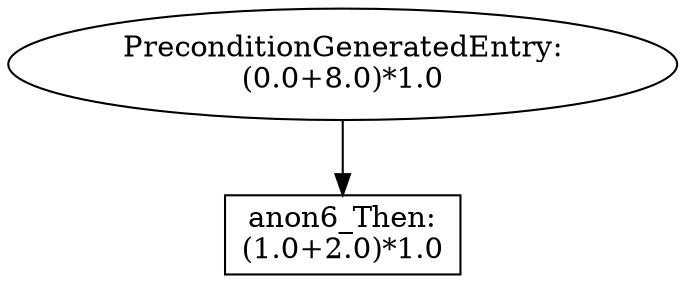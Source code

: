 digraph G {
n0 -> n4;
n0 [label="PreconditionGeneratedEntry:\n(0.0+8.0)*1.0"];
n4 [label="anon6_Then:\n(1.0+2.0)*1.0",shape=box];
}
